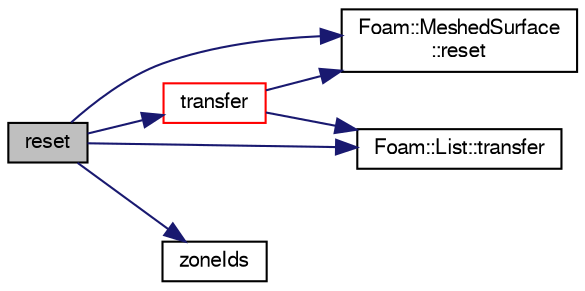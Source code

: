 digraph "reset"
{
  bgcolor="transparent";
  edge [fontname="FreeSans",fontsize="10",labelfontname="FreeSans",labelfontsize="10"];
  node [fontname="FreeSans",fontsize="10",shape=record];
  rankdir="LR";
  Node1190 [label="reset",height=0.2,width=0.4,color="black", fillcolor="grey75", style="filled", fontcolor="black"];
  Node1190 -> Node1191 [color="midnightblue",fontsize="10",style="solid",fontname="FreeSans"];
  Node1191 [label="Foam::MeshedSurface\l::reset",height=0.2,width=0.4,color="black",URL="$a29566.html#a7fec4f956cda53a023535879d7aa7c7c",tooltip="Reset primitive data (points, faces and zones) "];
  Node1190 -> Node1192 [color="midnightblue",fontsize="10",style="solid",fontname="FreeSans"];
  Node1192 [label="Foam::List::transfer",height=0.2,width=0.4,color="black",URL="$a25694.html#a25ad1d2084d16b234b0cf91c07e832c0",tooltip="Transfer the contents of the argument List into this list. "];
  Node1190 -> Node1193 [color="midnightblue",fontsize="10",style="solid",fontname="FreeSans"];
  Node1193 [label="transfer",height=0.2,width=0.4,color="red",URL="$a29574.html#a6df38f92358a4c8ec775d27efb154326",tooltip="Transfer the contents of the argument and annul the argument. "];
  Node1193 -> Node1191 [color="midnightblue",fontsize="10",style="solid",fontname="FreeSans"];
  Node1193 -> Node1192 [color="midnightblue",fontsize="10",style="solid",fontname="FreeSans"];
  Node1190 -> Node1235 [color="midnightblue",fontsize="10",style="solid",fontname="FreeSans"];
  Node1235 [label="zoneIds",height=0.2,width=0.4,color="black",URL="$a29574.html#a3c689ce644ac7f6cc05344cc86621eb7",tooltip="Return const access to the zone ids. "];
}
